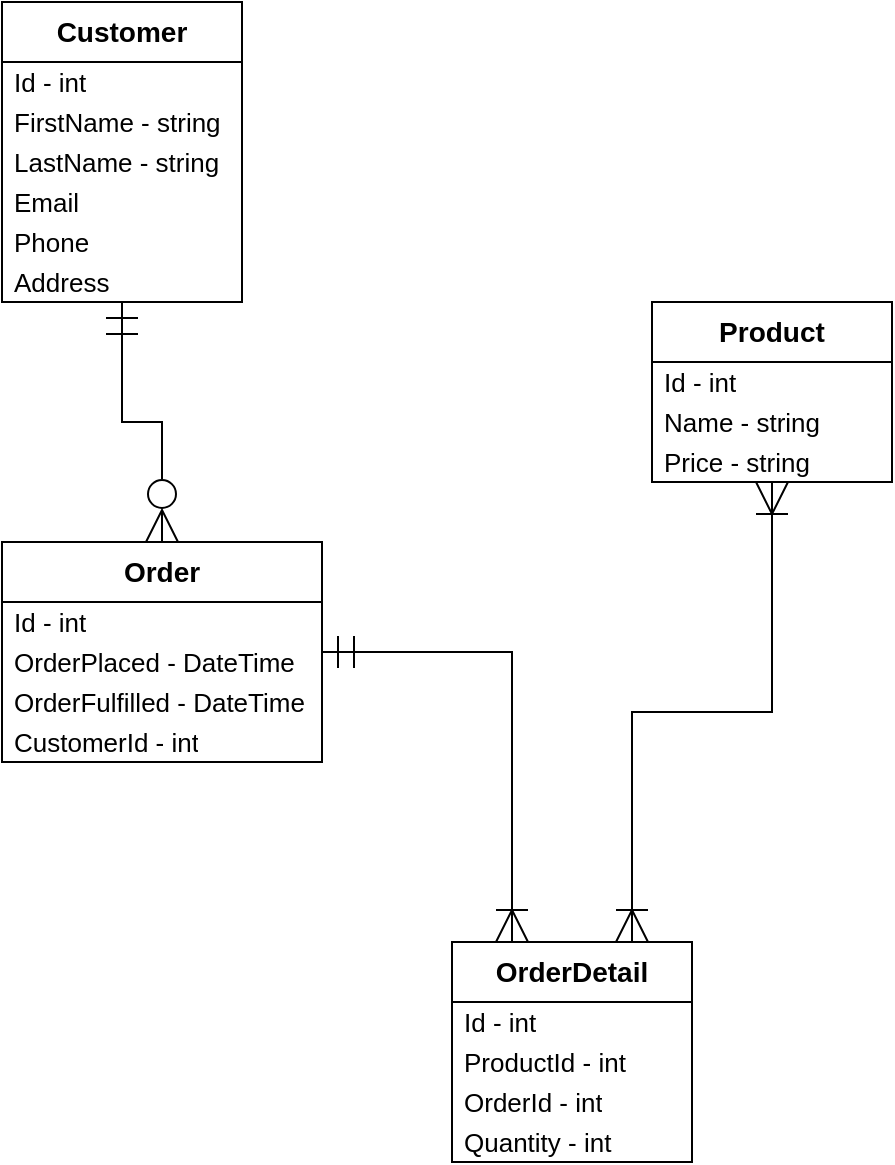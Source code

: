 <mxfile version="21.6.1" type="device">
  <diagram id="R2lEEEUBdFMjLlhIrx00" name="Page-1">
    <mxGraphModel dx="1035" dy="638" grid="1" gridSize="10" guides="1" tooltips="1" connect="1" arrows="1" fold="1" page="1" pageScale="1" pageWidth="850" pageHeight="1100" math="0" shadow="0" extFonts="Permanent Marker^https://fonts.googleapis.com/css?family=Permanent+Marker">
      <root>
        <mxCell id="0" />
        <mxCell id="1" parent="0" />
        <mxCell id="UkpyV2y_IIqz9H9227Yq-42" style="edgeStyle=orthogonalEdgeStyle;rounded=0;orthogonalLoop=1;jettySize=auto;html=1;entryX=0.5;entryY=0;entryDx=0;entryDy=0;startArrow=ERmandOne;startFill=0;endArrow=ERzeroToMany;endFill=0;endSize=14;startSize=14;" edge="1" parent="1" source="UkpyV2y_IIqz9H9227Yq-2" target="UkpyV2y_IIqz9H9227Yq-15">
          <mxGeometry relative="1" as="geometry" />
        </mxCell>
        <mxCell id="UkpyV2y_IIqz9H9227Yq-2" value="Customer" style="swimlane;fontStyle=1;childLayout=stackLayout;horizontal=1;startSize=30;horizontalStack=0;resizeParent=1;resizeParentMax=0;resizeLast=0;collapsible=1;marginBottom=0;whiteSpace=wrap;html=1;fontSize=14;" vertex="1" parent="1">
          <mxGeometry x="200" y="120" width="120" height="150" as="geometry" />
        </mxCell>
        <mxCell id="UkpyV2y_IIqz9H9227Yq-11" value="Id - int" style="text;strokeColor=none;fillColor=none;align=left;verticalAlign=middle;spacingLeft=4;spacingRight=4;overflow=hidden;points=[[0,0.5],[1,0.5]];portConstraint=eastwest;rotatable=0;whiteSpace=wrap;html=1;fontSize=13;" vertex="1" parent="UkpyV2y_IIqz9H9227Yq-2">
          <mxGeometry y="30" width="120" height="20" as="geometry" />
        </mxCell>
        <mxCell id="UkpyV2y_IIqz9H9227Yq-4" value="FirstName - string" style="text;strokeColor=none;fillColor=none;align=left;verticalAlign=middle;spacingLeft=4;spacingRight=4;overflow=hidden;points=[[0,0.5],[1,0.5]];portConstraint=eastwest;rotatable=0;whiteSpace=wrap;html=1;fontSize=13;" vertex="1" parent="UkpyV2y_IIqz9H9227Yq-2">
          <mxGeometry y="50" width="120" height="20" as="geometry" />
        </mxCell>
        <mxCell id="UkpyV2y_IIqz9H9227Yq-5" value="LastName - string" style="text;strokeColor=none;fillColor=none;align=left;verticalAlign=middle;spacingLeft=4;spacingRight=4;overflow=hidden;points=[[0,0.5],[1,0.5]];portConstraint=eastwest;rotatable=0;whiteSpace=wrap;html=1;fontSize=13;" vertex="1" parent="UkpyV2y_IIqz9H9227Yq-2">
          <mxGeometry y="70" width="120" height="20" as="geometry" />
        </mxCell>
        <mxCell id="UkpyV2y_IIqz9H9227Yq-12" value="Email" style="text;strokeColor=none;fillColor=none;align=left;verticalAlign=middle;spacingLeft=4;spacingRight=4;overflow=hidden;points=[[0,0.5],[1,0.5]];portConstraint=eastwest;rotatable=0;whiteSpace=wrap;html=1;fontSize=13;" vertex="1" parent="UkpyV2y_IIqz9H9227Yq-2">
          <mxGeometry y="90" width="120" height="20" as="geometry" />
        </mxCell>
        <mxCell id="UkpyV2y_IIqz9H9227Yq-13" value="Phone" style="text;strokeColor=none;fillColor=none;align=left;verticalAlign=middle;spacingLeft=4;spacingRight=4;overflow=hidden;points=[[0,0.5],[1,0.5]];portConstraint=eastwest;rotatable=0;whiteSpace=wrap;html=1;fontSize=13;" vertex="1" parent="UkpyV2y_IIqz9H9227Yq-2">
          <mxGeometry y="110" width="120" height="20" as="geometry" />
        </mxCell>
        <mxCell id="UkpyV2y_IIqz9H9227Yq-14" value="Address" style="text;strokeColor=none;fillColor=none;align=left;verticalAlign=middle;spacingLeft=4;spacingRight=4;overflow=hidden;points=[[0,0.5],[1,0.5]];portConstraint=eastwest;rotatable=0;whiteSpace=wrap;html=1;fontSize=13;" vertex="1" parent="UkpyV2y_IIqz9H9227Yq-2">
          <mxGeometry y="130" width="120" height="20" as="geometry" />
        </mxCell>
        <mxCell id="UkpyV2y_IIqz9H9227Yq-43" style="edgeStyle=orthogonalEdgeStyle;rounded=0;orthogonalLoop=1;jettySize=auto;html=1;entryX=0.25;entryY=0;entryDx=0;entryDy=0;startArrow=ERmandOne;startFill=0;endArrow=ERoneToMany;endFill=0;endSize=14;startSize=14;" edge="1" parent="1" source="UkpyV2y_IIqz9H9227Yq-15" target="UkpyV2y_IIqz9H9227Yq-29">
          <mxGeometry relative="1" as="geometry">
            <mxPoint x="400" y="660" as="targetPoint" />
          </mxGeometry>
        </mxCell>
        <mxCell id="UkpyV2y_IIqz9H9227Yq-15" value="Order" style="swimlane;fontStyle=1;childLayout=stackLayout;horizontal=1;startSize=30;horizontalStack=0;resizeParent=1;resizeParentMax=0;resizeLast=0;collapsible=1;marginBottom=0;whiteSpace=wrap;html=1;fontSize=14;" vertex="1" parent="1">
          <mxGeometry x="200" y="390" width="160" height="110" as="geometry" />
        </mxCell>
        <mxCell id="UkpyV2y_IIqz9H9227Yq-16" value="Id - int" style="text;strokeColor=none;fillColor=none;align=left;verticalAlign=middle;spacingLeft=4;spacingRight=4;overflow=hidden;points=[[0,0.5],[1,0.5]];portConstraint=eastwest;rotatable=0;whiteSpace=wrap;html=1;fontSize=13;" vertex="1" parent="UkpyV2y_IIqz9H9227Yq-15">
          <mxGeometry y="30" width="160" height="20" as="geometry" />
        </mxCell>
        <mxCell id="UkpyV2y_IIqz9H9227Yq-17" value="OrderPlaced - DateTime" style="text;strokeColor=none;fillColor=none;align=left;verticalAlign=middle;spacingLeft=4;spacingRight=4;overflow=hidden;points=[[0,0.5],[1,0.5]];portConstraint=eastwest;rotatable=0;whiteSpace=wrap;html=1;fontSize=13;" vertex="1" parent="UkpyV2y_IIqz9H9227Yq-15">
          <mxGeometry y="50" width="160" height="20" as="geometry" />
        </mxCell>
        <mxCell id="UkpyV2y_IIqz9H9227Yq-18" value="OrderFulfilled - DateTime" style="text;strokeColor=none;fillColor=none;align=left;verticalAlign=middle;spacingLeft=4;spacingRight=4;overflow=hidden;points=[[0,0.5],[1,0.5]];portConstraint=eastwest;rotatable=0;whiteSpace=wrap;html=1;fontSize=13;" vertex="1" parent="UkpyV2y_IIqz9H9227Yq-15">
          <mxGeometry y="70" width="160" height="20" as="geometry" />
        </mxCell>
        <mxCell id="UkpyV2y_IIqz9H9227Yq-19" value="CustomerId - int" style="text;strokeColor=none;fillColor=none;align=left;verticalAlign=middle;spacingLeft=4;spacingRight=4;overflow=hidden;points=[[0,0.5],[1,0.5]];portConstraint=eastwest;rotatable=0;whiteSpace=wrap;html=1;fontSize=13;" vertex="1" parent="UkpyV2y_IIqz9H9227Yq-15">
          <mxGeometry y="90" width="160" height="20" as="geometry" />
        </mxCell>
        <mxCell id="UkpyV2y_IIqz9H9227Yq-44" style="edgeStyle=orthogonalEdgeStyle;rounded=0;orthogonalLoop=1;jettySize=auto;html=1;entryX=0.75;entryY=0;entryDx=0;entryDy=0;startArrow=ERoneToMany;startFill=0;endArrow=ERoneToMany;endFill=0;endSize=14;startSize=14;" edge="1" parent="1" source="UkpyV2y_IIqz9H9227Yq-22" target="UkpyV2y_IIqz9H9227Yq-29">
          <mxGeometry relative="1" as="geometry" />
        </mxCell>
        <mxCell id="UkpyV2y_IIqz9H9227Yq-22" value="Product" style="swimlane;fontStyle=1;childLayout=stackLayout;horizontal=1;startSize=30;horizontalStack=0;resizeParent=1;resizeParentMax=0;resizeLast=0;collapsible=1;marginBottom=0;whiteSpace=wrap;html=1;fontSize=14;" vertex="1" parent="1">
          <mxGeometry x="525" y="270" width="120" height="90" as="geometry" />
        </mxCell>
        <mxCell id="UkpyV2y_IIqz9H9227Yq-23" value="Id - int" style="text;strokeColor=none;fillColor=none;align=left;verticalAlign=middle;spacingLeft=4;spacingRight=4;overflow=hidden;points=[[0,0.5],[1,0.5]];portConstraint=eastwest;rotatable=0;whiteSpace=wrap;html=1;fontSize=13;" vertex="1" parent="UkpyV2y_IIqz9H9227Yq-22">
          <mxGeometry y="30" width="120" height="20" as="geometry" />
        </mxCell>
        <mxCell id="UkpyV2y_IIqz9H9227Yq-24" value="Name - string" style="text;strokeColor=none;fillColor=none;align=left;verticalAlign=middle;spacingLeft=4;spacingRight=4;overflow=hidden;points=[[0,0.5],[1,0.5]];portConstraint=eastwest;rotatable=0;whiteSpace=wrap;html=1;fontSize=13;" vertex="1" parent="UkpyV2y_IIqz9H9227Yq-22">
          <mxGeometry y="50" width="120" height="20" as="geometry" />
        </mxCell>
        <mxCell id="UkpyV2y_IIqz9H9227Yq-25" value="Price - string" style="text;strokeColor=none;fillColor=none;align=left;verticalAlign=middle;spacingLeft=4;spacingRight=4;overflow=hidden;points=[[0,0.5],[1,0.5]];portConstraint=eastwest;rotatable=0;whiteSpace=wrap;html=1;fontSize=13;" vertex="1" parent="UkpyV2y_IIqz9H9227Yq-22">
          <mxGeometry y="70" width="120" height="20" as="geometry" />
        </mxCell>
        <mxCell id="UkpyV2y_IIqz9H9227Yq-29" value="OrderDetail" style="swimlane;fontStyle=1;childLayout=stackLayout;horizontal=1;startSize=30;horizontalStack=0;resizeParent=1;resizeParentMax=0;resizeLast=0;collapsible=1;marginBottom=0;whiteSpace=wrap;html=1;fontSize=14;" vertex="1" parent="1">
          <mxGeometry x="425" y="590" width="120" height="110" as="geometry" />
        </mxCell>
        <mxCell id="UkpyV2y_IIqz9H9227Yq-30" value="Id - int" style="text;strokeColor=none;fillColor=none;align=left;verticalAlign=middle;spacingLeft=4;spacingRight=4;overflow=hidden;points=[[0,0.5],[1,0.5]];portConstraint=eastwest;rotatable=0;whiteSpace=wrap;html=1;fontSize=13;" vertex="1" parent="UkpyV2y_IIqz9H9227Yq-29">
          <mxGeometry y="30" width="120" height="20" as="geometry" />
        </mxCell>
        <mxCell id="UkpyV2y_IIqz9H9227Yq-31" value="ProductId - int" style="text;strokeColor=none;fillColor=none;align=left;verticalAlign=middle;spacingLeft=4;spacingRight=4;overflow=hidden;points=[[0,0.5],[1,0.5]];portConstraint=eastwest;rotatable=0;whiteSpace=wrap;html=1;fontSize=13;" vertex="1" parent="UkpyV2y_IIqz9H9227Yq-29">
          <mxGeometry y="50" width="120" height="20" as="geometry" />
        </mxCell>
        <mxCell id="UkpyV2y_IIqz9H9227Yq-32" value="OrderId - int" style="text;strokeColor=none;fillColor=none;align=left;verticalAlign=middle;spacingLeft=4;spacingRight=4;overflow=hidden;points=[[0,0.5],[1,0.5]];portConstraint=eastwest;rotatable=0;whiteSpace=wrap;html=1;fontSize=13;" vertex="1" parent="UkpyV2y_IIqz9H9227Yq-29">
          <mxGeometry y="70" width="120" height="20" as="geometry" />
        </mxCell>
        <mxCell id="UkpyV2y_IIqz9H9227Yq-33" value="Quantity - int" style="text;strokeColor=none;fillColor=none;align=left;verticalAlign=middle;spacingLeft=4;spacingRight=4;overflow=hidden;points=[[0,0.5],[1,0.5]];portConstraint=eastwest;rotatable=0;whiteSpace=wrap;html=1;fontSize=13;" vertex="1" parent="UkpyV2y_IIqz9H9227Yq-29">
          <mxGeometry y="90" width="120" height="20" as="geometry" />
        </mxCell>
      </root>
    </mxGraphModel>
  </diagram>
</mxfile>
